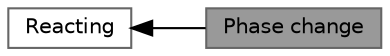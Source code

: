 digraph "Phase change"
{
 // LATEX_PDF_SIZE
  bgcolor="transparent";
  edge [fontname=Helvetica,fontsize=10,labelfontname=Helvetica,labelfontsize=10];
  node [fontname=Helvetica,fontsize=10,shape=box,height=0.2,width=0.4];
  rankdir=LR;
  Node1 [id="Node000001",label="Phase change",height=0.2,width=0.4,color="gray40", fillcolor="grey60", style="filled", fontcolor="black",tooltip=" "];
  Node2 [id="Node000002",label="Reacting",height=0.2,width=0.4,color="grey40", fillcolor="white", style="filled",URL="$group__grpLagrangianIntermediateReactingSubModels.html",tooltip=" "];
  Node2->Node1 [shape=plaintext, dir="back", style="solid"];
}
